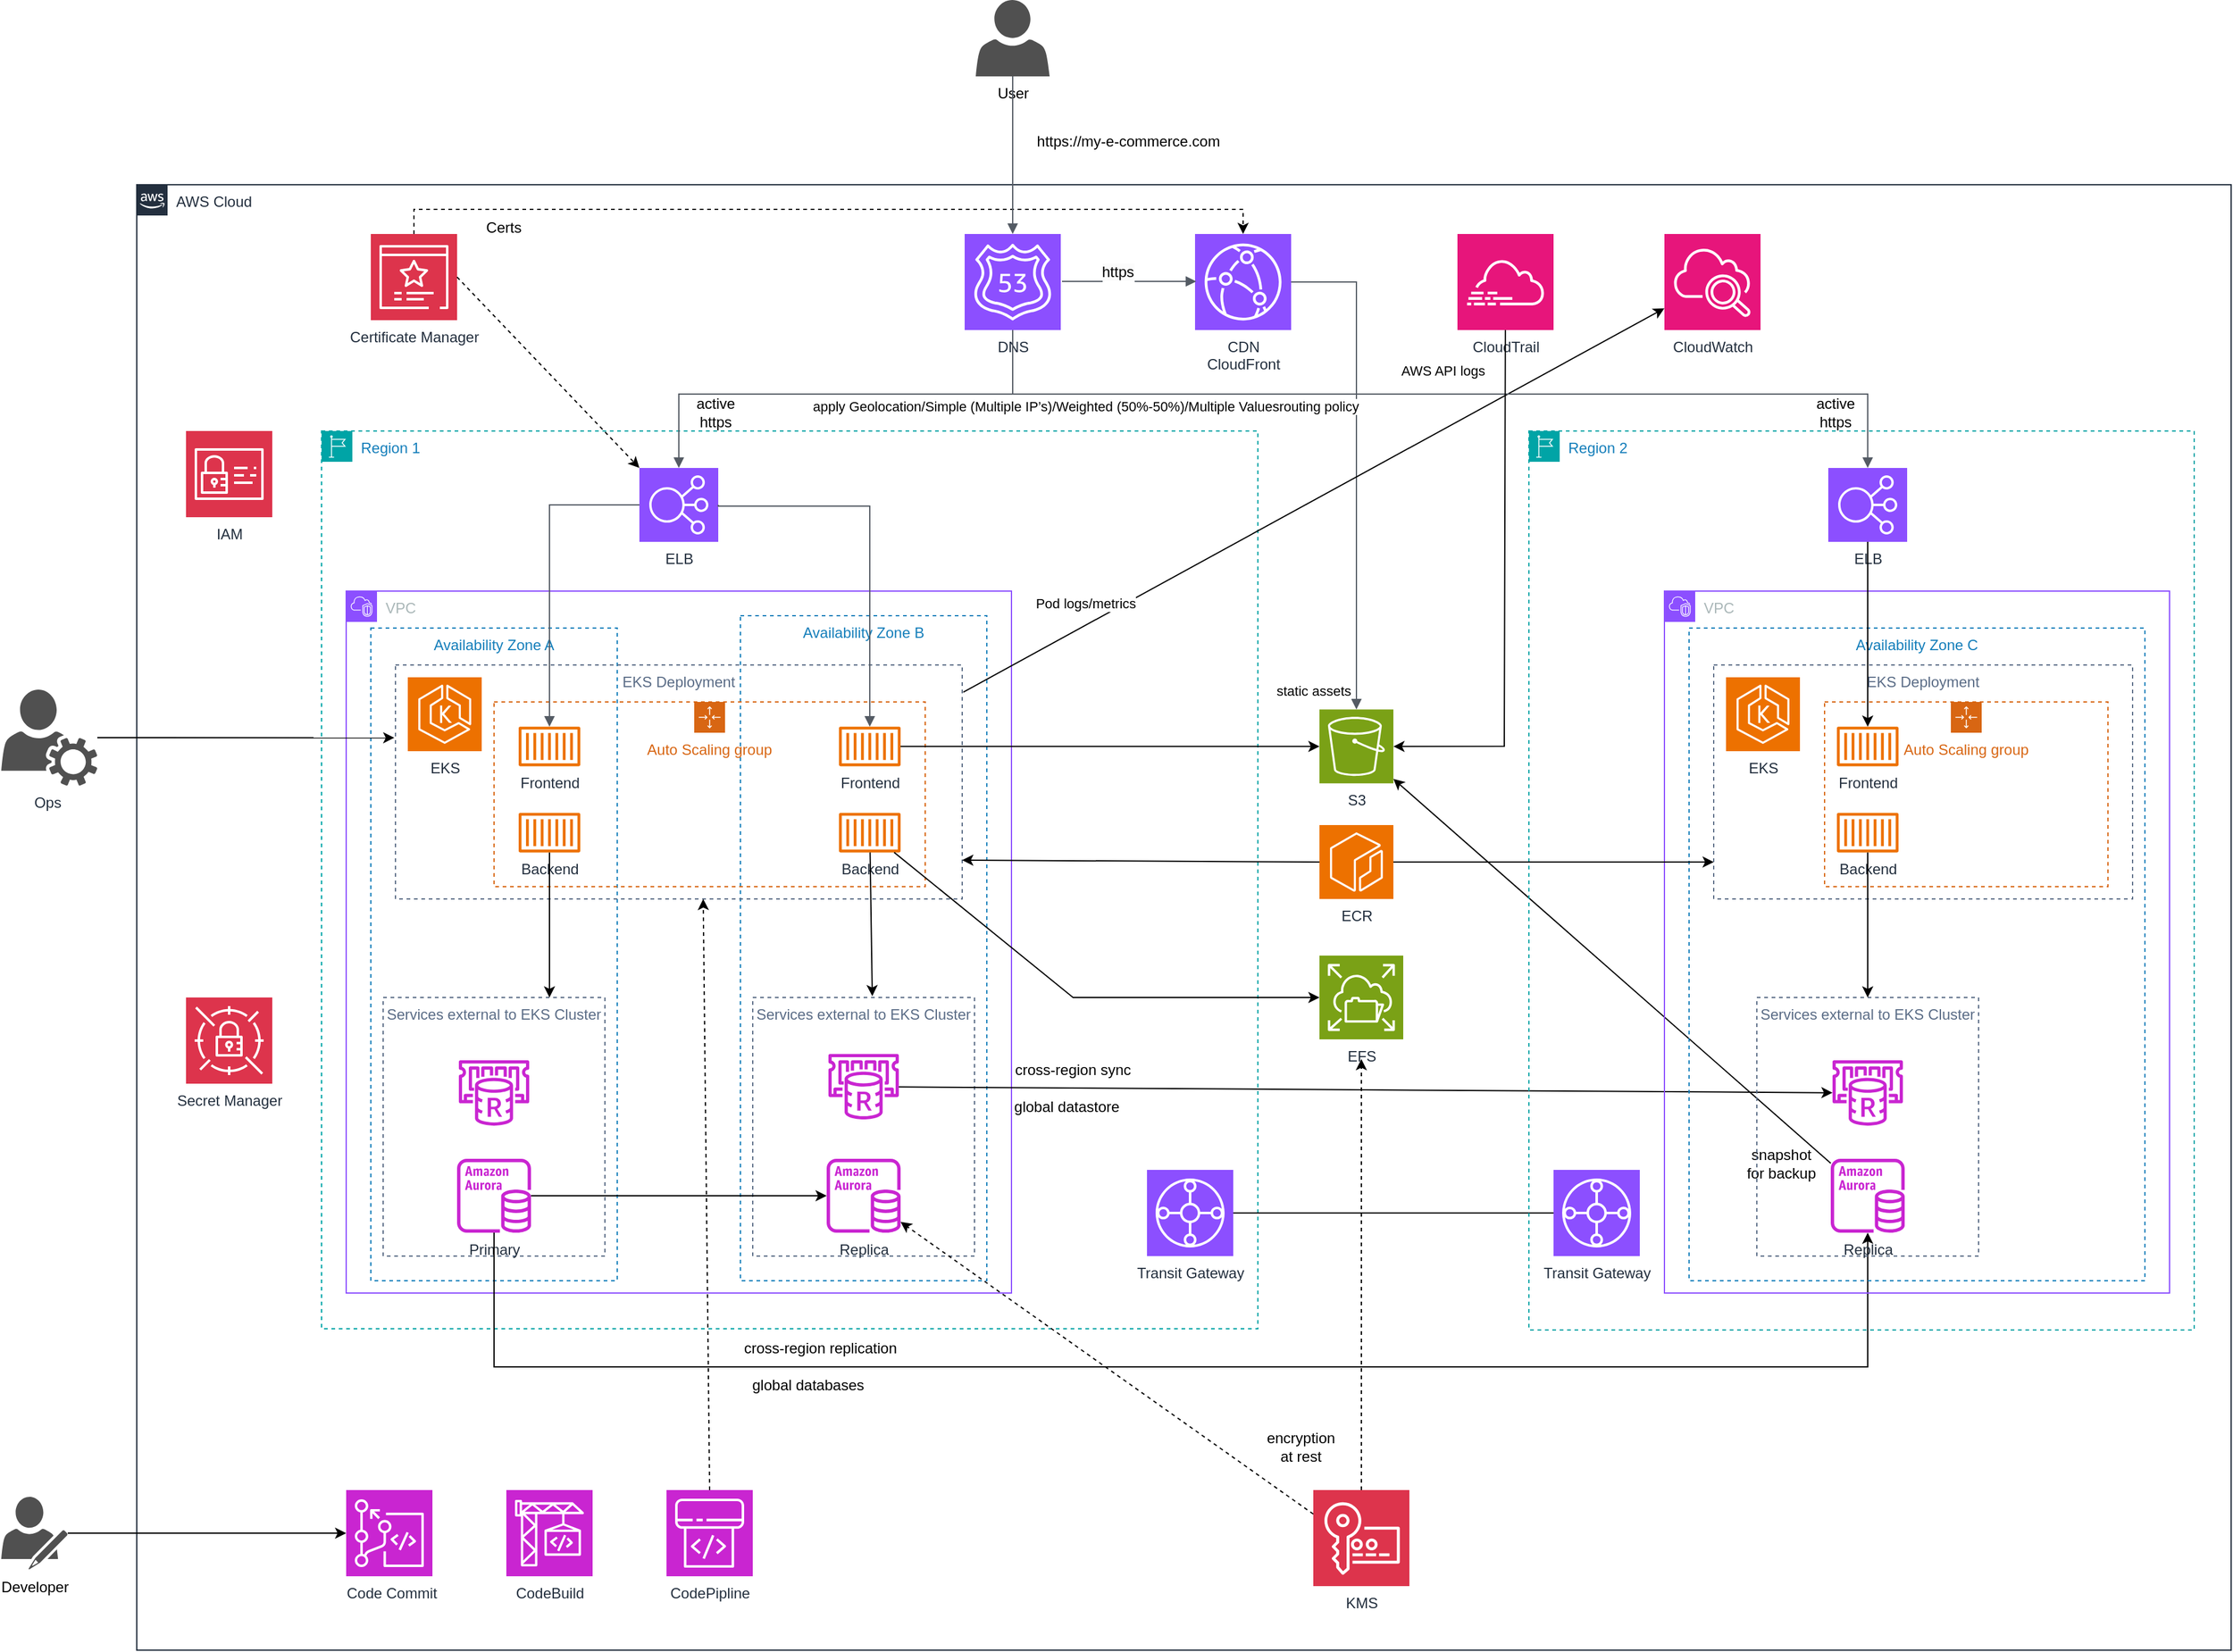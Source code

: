 <mxfile version="24.0.8" type="github">
  <diagram name="Page-1" id="U_VyFC0IIoApVUYbYKKy">
    <mxGraphModel dx="2021" dy="1869" grid="1" gridSize="10" guides="1" tooltips="1" connect="1" arrows="1" fold="1" page="1" pageScale="1" pageWidth="827" pageHeight="1169" math="0" shadow="0">
      <root>
        <mxCell id="0" />
        <mxCell id="1" parent="0" />
        <mxCell id="HqHza_-0HKxLf99IaOxo-8" value="AWS Cloud" style="points=[[0,0],[0.25,0],[0.5,0],[0.75,0],[1,0],[1,0.25],[1,0.5],[1,0.75],[1,1],[0.75,1],[0.5,1],[0.25,1],[0,1],[0,0.75],[0,0.5],[0,0.25]];outlineConnect=0;gradientColor=none;html=1;whiteSpace=wrap;fontSize=12;fontStyle=0;container=1;pointerEvents=0;collapsible=0;recursiveResize=0;shape=mxgraph.aws4.group;grIcon=mxgraph.aws4.group_aws_cloud_alt;strokeColor=#232F3E;fillColor=none;verticalAlign=top;align=left;spacingLeft=30;fontColor=#232F3E;dashed=0;" parent="1" vertex="1">
          <mxGeometry x="-110" width="1700" height="1190" as="geometry" />
        </mxCell>
        <mxCell id="HqHza_-0HKxLf99IaOxo-14" value="Region 1" style="points=[[0,0],[0.25,0],[0.5,0],[0.75,0],[1,0],[1,0.25],[1,0.5],[1,0.75],[1,1],[0.75,1],[0.5,1],[0.25,1],[0,1],[0,0.75],[0,0.5],[0,0.25]];outlineConnect=0;gradientColor=none;html=1;whiteSpace=wrap;fontSize=12;fontStyle=0;container=1;pointerEvents=0;collapsible=0;recursiveResize=0;shape=mxgraph.aws4.group;grIcon=mxgraph.aws4.group_region;strokeColor=#00A4A6;fillColor=none;verticalAlign=top;align=left;spacingLeft=30;fontColor=#147EBA;dashed=1;" parent="HqHza_-0HKxLf99IaOxo-8" vertex="1">
          <mxGeometry x="150" y="200" width="760" height="729" as="geometry" />
        </mxCell>
        <mxCell id="HqHza_-0HKxLf99IaOxo-16" value="Availability Zone A" style="fillColor=none;strokeColor=#147EBA;dashed=1;verticalAlign=top;fontStyle=0;fontColor=#147EBA;whiteSpace=wrap;html=1;" parent="HqHza_-0HKxLf99IaOxo-14" vertex="1">
          <mxGeometry x="40" y="160" width="200" height="530" as="geometry" />
        </mxCell>
        <mxCell id="HqHza_-0HKxLf99IaOxo-18" value="VPC" style="points=[[0,0],[0.25,0],[0.5,0],[0.75,0],[1,0],[1,0.25],[1,0.5],[1,0.75],[1,1],[0.75,1],[0.5,1],[0.25,1],[0,1],[0,0.75],[0,0.5],[0,0.25]];outlineConnect=0;gradientColor=none;html=1;whiteSpace=wrap;fontSize=12;fontStyle=0;container=1;pointerEvents=0;collapsible=0;recursiveResize=0;shape=mxgraph.aws4.group;grIcon=mxgraph.aws4.group_vpc2;strokeColor=#8C4FFF;fillColor=none;verticalAlign=top;align=left;spacingLeft=30;fontColor=#AAB7B8;dashed=0;" parent="HqHza_-0HKxLf99IaOxo-14" vertex="1">
          <mxGeometry x="20" y="130" width="540" height="570" as="geometry" />
        </mxCell>
        <mxCell id="HqHza_-0HKxLf99IaOxo-33" value="Availability Zone B" style="fillColor=none;strokeColor=#147EBA;dashed=1;verticalAlign=top;fontStyle=0;fontColor=#147EBA;whiteSpace=wrap;html=1;" parent="HqHza_-0HKxLf99IaOxo-18" vertex="1">
          <mxGeometry x="320" y="20" width="200" height="540" as="geometry" />
        </mxCell>
        <mxCell id="HqHza_-0HKxLf99IaOxo-31" value="EKS Deployment" style="fillColor=none;strokeColor=#5A6C86;dashed=1;verticalAlign=top;fontStyle=0;fontColor=#5A6C86;whiteSpace=wrap;html=1;" parent="HqHza_-0HKxLf99IaOxo-18" vertex="1">
          <mxGeometry x="40" y="60" width="460" height="190" as="geometry" />
        </mxCell>
        <mxCell id="HqHza_-0HKxLf99IaOxo-20" value="EKS" style="sketch=0;points=[[0,0,0],[0.25,0,0],[0.5,0,0],[0.75,0,0],[1,0,0],[0,1,0],[0.25,1,0],[0.5,1,0],[0.75,1,0],[1,1,0],[0,0.25,0],[0,0.5,0],[0,0.75,0],[1,0.25,0],[1,0.5,0],[1,0.75,0]];outlineConnect=0;fontColor=#232F3E;fillColor=#ED7100;strokeColor=#ffffff;dashed=0;verticalLabelPosition=bottom;verticalAlign=top;align=center;html=1;fontSize=12;fontStyle=0;aspect=fixed;shape=mxgraph.aws4.resourceIcon;resIcon=mxgraph.aws4.eks;" parent="HqHza_-0HKxLf99IaOxo-18" vertex="1">
          <mxGeometry x="50" y="70" width="60" height="60" as="geometry" />
        </mxCell>
        <mxCell id="rwp6Niu8qP_-dddBiWSb-49" value="Auto Scaling group" style="points=[[0,0],[0.25,0],[0.5,0],[0.75,0],[1,0],[1,0.25],[1,0.5],[1,0.75],[1,1],[0.75,1],[0.5,1],[0.25,1],[0,1],[0,0.75],[0,0.5],[0,0.25]];outlineConnect=0;gradientColor=none;html=1;whiteSpace=wrap;fontSize=12;fontStyle=0;container=1;pointerEvents=0;collapsible=0;recursiveResize=0;shape=mxgraph.aws4.groupCenter;grIcon=mxgraph.aws4.group_auto_scaling_group;grStroke=1;strokeColor=#D86613;fillColor=none;verticalAlign=top;align=center;fontColor=#D86613;dashed=1;spacingTop=25;" parent="HqHza_-0HKxLf99IaOxo-18" vertex="1">
          <mxGeometry x="120" y="90" width="350" height="150" as="geometry" />
        </mxCell>
        <mxCell id="HqHza_-0HKxLf99IaOxo-29" value="Frontend" style="sketch=0;outlineConnect=0;fontColor=#232F3E;gradientColor=none;fillColor=#ED7100;strokeColor=none;dashed=0;verticalLabelPosition=bottom;verticalAlign=top;align=center;html=1;fontSize=12;fontStyle=0;aspect=fixed;pointerEvents=1;shape=mxgraph.aws4.container_1;" parent="HqHza_-0HKxLf99IaOxo-18" vertex="1">
          <mxGeometry x="140" y="110" width="50" height="32.29" as="geometry" />
        </mxCell>
        <mxCell id="HqHza_-0HKxLf99IaOxo-32" value="Backend" style="sketch=0;outlineConnect=0;fontColor=#232F3E;gradientColor=none;fillColor=#ED7100;strokeColor=none;dashed=0;verticalLabelPosition=bottom;verticalAlign=top;align=center;html=1;fontSize=12;fontStyle=0;aspect=fixed;pointerEvents=1;shape=mxgraph.aws4.container_1;" parent="HqHza_-0HKxLf99IaOxo-18" vertex="1">
          <mxGeometry x="140" y="180" width="50" height="32.29" as="geometry" />
        </mxCell>
        <mxCell id="HqHza_-0HKxLf99IaOxo-42" value="Frontend" style="sketch=0;outlineConnect=0;fontColor=#232F3E;gradientColor=none;fillColor=#ED7100;strokeColor=none;dashed=0;verticalLabelPosition=bottom;verticalAlign=top;align=center;html=1;fontSize=12;fontStyle=0;aspect=fixed;pointerEvents=1;shape=mxgraph.aws4.container_1;" parent="HqHza_-0HKxLf99IaOxo-18" vertex="1">
          <mxGeometry x="400" y="110" width="50" height="32.29" as="geometry" />
        </mxCell>
        <mxCell id="HqHza_-0HKxLf99IaOxo-43" value="Backend" style="sketch=0;outlineConnect=0;fontColor=#232F3E;gradientColor=none;fillColor=#ED7100;strokeColor=none;dashed=0;verticalLabelPosition=bottom;verticalAlign=top;align=center;html=1;fontSize=12;fontStyle=0;aspect=fixed;pointerEvents=1;shape=mxgraph.aws4.container_1;" parent="HqHza_-0HKxLf99IaOxo-18" vertex="1">
          <mxGeometry x="400" y="180" width="50" height="32.29" as="geometry" />
        </mxCell>
        <mxCell id="rwp6Niu8qP_-dddBiWSb-69" value="Services external to EKS Cluster" style="fillColor=none;strokeColor=#5A6C86;dashed=1;verticalAlign=top;fontStyle=0;fontColor=#5A6C86;whiteSpace=wrap;html=1;" parent="HqHza_-0HKxLf99IaOxo-18" vertex="1">
          <mxGeometry x="330" y="330" width="180" height="210" as="geometry" />
        </mxCell>
        <mxCell id="8SDtlylDg8CAt8vBrljC-12" value="Replica" style="sketch=0;outlineConnect=0;fontColor=#232F3E;gradientColor=none;fillColor=#C925D1;strokeColor=none;dashed=0;verticalLabelPosition=bottom;verticalAlign=top;align=center;html=1;fontSize=12;fontStyle=0;aspect=fixed;pointerEvents=1;shape=mxgraph.aws4.aurora_instance;" parent="HqHza_-0HKxLf99IaOxo-18" vertex="1">
          <mxGeometry x="390" y="461" width="60" height="60" as="geometry" />
        </mxCell>
        <mxCell id="rwp6Niu8qP_-dddBiWSb-29" value="" style="sketch=0;outlineConnect=0;fontColor=#232F3E;gradientColor=none;fillColor=#C925D1;strokeColor=none;dashed=0;verticalLabelPosition=bottom;verticalAlign=top;align=center;html=1;fontSize=12;fontStyle=0;aspect=fixed;pointerEvents=1;shape=mxgraph.aws4.elasticache_for_redis;" parent="HqHza_-0HKxLf99IaOxo-18" vertex="1">
          <mxGeometry x="390" y="375.93" width="60" height="53.07" as="geometry" />
        </mxCell>
        <mxCell id="rwp6Niu8qP_-dddBiWSb-100" value="" style="endArrow=classic;html=1;rounded=0;entryX=0.539;entryY=-0.005;entryDx=0;entryDy=0;entryPerimeter=0;" parent="HqHza_-0HKxLf99IaOxo-18" source="HqHza_-0HKxLf99IaOxo-43" target="rwp6Niu8qP_-dddBiWSb-69" edge="1">
          <mxGeometry width="50" height="50" relative="1" as="geometry">
            <mxPoint x="360" y="320" as="sourcePoint" />
            <mxPoint x="410" y="270" as="targetPoint" />
          </mxGeometry>
        </mxCell>
        <mxCell id="HqHza_-0HKxLf99IaOxo-34" value="Services external to EKS Cluster" style="fillColor=none;strokeColor=#5A6C86;dashed=1;verticalAlign=top;fontStyle=0;fontColor=#5A6C86;whiteSpace=wrap;html=1;" parent="HqHza_-0HKxLf99IaOxo-14" vertex="1">
          <mxGeometry x="50" y="460" width="180" height="210" as="geometry" />
        </mxCell>
        <mxCell id="8SDtlylDg8CAt8vBrljC-4" value="ELB" style="sketch=0;points=[[0,0,0],[0.25,0,0],[0.5,0,0],[0.75,0,0],[1,0,0],[0,1,0],[0.25,1,0],[0.5,1,0],[0.75,1,0],[1,1,0],[0,0.25,0],[0,0.5,0],[0,0.75,0],[1,0.25,0],[1,0.5,0],[1,0.75,0]];outlineConnect=0;fontColor=#232F3E;fillColor=#8C4FFF;strokeColor=#ffffff;dashed=0;verticalLabelPosition=bottom;verticalAlign=top;align=center;html=1;fontSize=12;fontStyle=0;aspect=fixed;shape=mxgraph.aws4.resourceIcon;resIcon=mxgraph.aws4.elastic_load_balancing;" parent="HqHza_-0HKxLf99IaOxo-14" vertex="1">
          <mxGeometry x="258" y="30" width="64" height="60" as="geometry" />
        </mxCell>
        <mxCell id="8SDtlylDg8CAt8vBrljC-13" value="" style="edgeStyle=orthogonalEdgeStyle;html=1;endArrow=none;elbow=vertical;startArrow=block;startFill=1;strokeColor=#545B64;rounded=0;entryX=0;entryY=0.5;entryDx=0;entryDy=0;entryPerimeter=0;" parent="HqHza_-0HKxLf99IaOxo-14" source="HqHza_-0HKxLf99IaOxo-29" target="8SDtlylDg8CAt8vBrljC-4" edge="1">
          <mxGeometry width="100" relative="1" as="geometry">
            <mxPoint x="240" y="221" as="sourcePoint" />
            <mxPoint x="340" y="221" as="targetPoint" />
            <Array as="points">
              <mxPoint x="185" y="60" />
            </Array>
          </mxGeometry>
        </mxCell>
        <mxCell id="8SDtlylDg8CAt8vBrljC-14" value="" style="edgeStyle=orthogonalEdgeStyle;html=1;endArrow=none;elbow=vertical;startArrow=block;startFill=1;strokeColor=#545B64;rounded=0;entryX=1;entryY=0.5;entryDx=0;entryDy=0;entryPerimeter=0;" parent="HqHza_-0HKxLf99IaOxo-14" source="HqHza_-0HKxLf99IaOxo-42" target="8SDtlylDg8CAt8vBrljC-4" edge="1">
          <mxGeometry width="100" relative="1" as="geometry">
            <mxPoint x="195" y="260" as="sourcePoint" />
            <mxPoint x="268" y="70" as="targetPoint" />
            <Array as="points">
              <mxPoint x="445" y="61" />
            </Array>
          </mxGeometry>
        </mxCell>
        <mxCell id="8SDtlylDg8CAt8vBrljC-11" value="Primary" style="sketch=0;outlineConnect=0;fontColor=#232F3E;gradientColor=none;fillColor=#C925D1;strokeColor=none;dashed=0;verticalLabelPosition=bottom;verticalAlign=top;align=center;html=1;fontSize=12;fontStyle=0;aspect=fixed;pointerEvents=1;shape=mxgraph.aws4.aurora_instance;" parent="HqHza_-0HKxLf99IaOxo-14" vertex="1">
          <mxGeometry x="110" y="591" width="60" height="60" as="geometry" />
        </mxCell>
        <mxCell id="8SDtlylDg8CAt8vBrljC-16" value="" style="sketch=0;outlineConnect=0;fontColor=#232F3E;gradientColor=none;fillColor=#C925D1;strokeColor=none;dashed=0;verticalLabelPosition=bottom;verticalAlign=top;align=center;html=1;fontSize=12;fontStyle=0;aspect=fixed;pointerEvents=1;shape=mxgraph.aws4.elasticache_for_redis;" parent="HqHza_-0HKxLf99IaOxo-14" vertex="1">
          <mxGeometry x="110" y="511" width="60" height="53.07" as="geometry" />
        </mxCell>
        <mxCell id="rwp6Niu8qP_-dddBiWSb-33" value="" style="endArrow=classic;html=1;rounded=0;" parent="HqHza_-0HKxLf99IaOxo-14" source="8SDtlylDg8CAt8vBrljC-11" target="8SDtlylDg8CAt8vBrljC-12" edge="1">
          <mxGeometry width="50" height="50" relative="1" as="geometry">
            <mxPoint x="270" y="800" as="sourcePoint" />
            <mxPoint x="320" y="750" as="targetPoint" />
          </mxGeometry>
        </mxCell>
        <mxCell id="rwp6Niu8qP_-dddBiWSb-40" value="cross-region sync" style="text;html=1;align=center;verticalAlign=middle;whiteSpace=wrap;rounded=0;" parent="HqHza_-0HKxLf99IaOxo-14" vertex="1">
          <mxGeometry x="505" y="504.07" width="210" height="30" as="geometry" />
        </mxCell>
        <mxCell id="rwp6Niu8qP_-dddBiWSb-41" value="&lt;div&gt;global datastore&lt;br&gt;&lt;/div&gt;" style="text;html=1;align=center;verticalAlign=middle;whiteSpace=wrap;rounded=0;" parent="HqHza_-0HKxLf99IaOxo-14" vertex="1">
          <mxGeometry x="500" y="534.07" width="210" height="30" as="geometry" />
        </mxCell>
        <mxCell id="rwp6Niu8qP_-dddBiWSb-43" value="Transit Gateway" style="sketch=0;points=[[0,0,0],[0.25,0,0],[0.5,0,0],[0.75,0,0],[1,0,0],[0,1,0],[0.25,1,0],[0.5,1,0],[0.75,1,0],[1,1,0],[0,0.25,0],[0,0.5,0],[0,0.75,0],[1,0.25,0],[1,0.5,0],[1,0.75,0]];outlineConnect=0;fontColor=#232F3E;fillColor=#8C4FFF;strokeColor=#ffffff;dashed=0;verticalLabelPosition=bottom;verticalAlign=top;align=center;html=1;fontSize=12;fontStyle=0;aspect=fixed;shape=mxgraph.aws4.resourceIcon;resIcon=mxgraph.aws4.transit_gateway;" parent="HqHza_-0HKxLf99IaOxo-14" vertex="1">
          <mxGeometry x="670" y="600" width="70" height="70" as="geometry" />
        </mxCell>
        <mxCell id="rwp6Niu8qP_-dddBiWSb-101" value="" style="endArrow=classic;html=1;rounded=0;entryX=0.75;entryY=0;entryDx=0;entryDy=0;" parent="HqHza_-0HKxLf99IaOxo-14" source="HqHza_-0HKxLf99IaOxo-32" target="HqHza_-0HKxLf99IaOxo-34" edge="1">
          <mxGeometry width="50" height="50" relative="1" as="geometry">
            <mxPoint x="250" y="480" as="sourcePoint" />
            <mxPoint x="300" y="430" as="targetPoint" />
          </mxGeometry>
        </mxCell>
        <mxCell id="HqHza_-0HKxLf99IaOxo-9" value="DNS" style="sketch=0;points=[[0,0,0],[0.25,0,0],[0.5,0,0],[0.75,0,0],[1,0,0],[0,1,0],[0.25,1,0],[0.5,1,0],[0.75,1,0],[1,1,0],[0,0.25,0],[0,0.5,0],[0,0.75,0],[1,0.25,0],[1,0.5,0],[1,0.75,0]];outlineConnect=0;fontColor=#232F3E;fillColor=#8C4FFF;strokeColor=#ffffff;dashed=0;verticalLabelPosition=bottom;verticalAlign=top;align=center;html=1;fontSize=12;fontStyle=0;aspect=fixed;shape=mxgraph.aws4.resourceIcon;resIcon=mxgraph.aws4.route_53;" parent="HqHza_-0HKxLf99IaOxo-8" vertex="1">
          <mxGeometry x="672" y="40" width="78" height="78" as="geometry" />
        </mxCell>
        <mxCell id="HqHza_-0HKxLf99IaOxo-10" value="CDN&lt;div&gt;CloudFront&lt;/div&gt;" style="sketch=0;points=[[0,0,0],[0.25,0,0],[0.5,0,0],[0.75,0,0],[1,0,0],[0,1,0],[0.25,1,0],[0.5,1,0],[0.75,1,0],[1,1,0],[0,0.25,0],[0,0.5,0],[0,0.75,0],[1,0.25,0],[1,0.5,0],[1,0.75,0]];outlineConnect=0;fontColor=#232F3E;fillColor=#8C4FFF;strokeColor=#ffffff;dashed=0;verticalLabelPosition=bottom;verticalAlign=top;align=center;html=1;fontSize=12;fontStyle=0;aspect=fixed;shape=mxgraph.aws4.resourceIcon;resIcon=mxgraph.aws4.cloudfront;" parent="HqHza_-0HKxLf99IaOxo-8" vertex="1">
          <mxGeometry x="859" y="40" width="78" height="78" as="geometry" />
        </mxCell>
        <mxCell id="HqHza_-0HKxLf99IaOxo-39" value="&amp;nbsp;Code Commit" style="sketch=0;points=[[0,0,0],[0.25,0,0],[0.5,0,0],[0.75,0,0],[1,0,0],[0,1,0],[0.25,1,0],[0.5,1,0],[0.75,1,0],[1,1,0],[0,0.25,0],[0,0.5,0],[0,0.75,0],[1,0.25,0],[1,0.5,0],[1,0.75,0]];outlineConnect=0;fontColor=#232F3E;fillColor=#C925D1;strokeColor=#ffffff;dashed=0;verticalLabelPosition=bottom;verticalAlign=top;align=center;html=1;fontSize=12;fontStyle=0;aspect=fixed;shape=mxgraph.aws4.resourceIcon;resIcon=mxgraph.aws4.codecommit;" parent="HqHza_-0HKxLf99IaOxo-8" vertex="1">
          <mxGeometry x="170" y="1060" width="70" height="70" as="geometry" />
        </mxCell>
        <mxCell id="HqHza_-0HKxLf99IaOxo-45" value="KMS" style="sketch=0;points=[[0,0,0],[0.25,0,0],[0.5,0,0],[0.75,0,0],[1,0,0],[0,1,0],[0.25,1,0],[0.5,1,0],[0.75,1,0],[1,1,0],[0,0.25,0],[0,0.5,0],[0,0.75,0],[1,0.25,0],[1,0.5,0],[1,0.75,0]];outlineConnect=0;fontColor=#232F3E;fillColor=#DD344C;strokeColor=#ffffff;dashed=0;verticalLabelPosition=bottom;verticalAlign=top;align=center;html=1;fontSize=12;fontStyle=0;aspect=fixed;shape=mxgraph.aws4.resourceIcon;resIcon=mxgraph.aws4.key_management_service;" parent="HqHza_-0HKxLf99IaOxo-8" vertex="1">
          <mxGeometry x="955" y="1060" width="78" height="78" as="geometry" />
        </mxCell>
        <mxCell id="8SDtlylDg8CAt8vBrljC-2" value="CloudWatch" style="sketch=0;points=[[0,0,0],[0.25,0,0],[0.5,0,0],[0.75,0,0],[1,0,0],[0,1,0],[0.25,1,0],[0.5,1,0],[0.75,1,0],[1,1,0],[0,0.25,0],[0,0.5,0],[0,0.75,0],[1,0.25,0],[1,0.5,0],[1,0.75,0]];points=[[0,0,0],[0.25,0,0],[0.5,0,0],[0.75,0,0],[1,0,0],[0,1,0],[0.25,1,0],[0.5,1,0],[0.75,1,0],[1,1,0],[0,0.25,0],[0,0.5,0],[0,0.75,0],[1,0.25,0],[1,0.5,0],[1,0.75,0]];outlineConnect=0;fontColor=#232F3E;fillColor=#E7157B;strokeColor=#ffffff;dashed=0;verticalLabelPosition=bottom;verticalAlign=top;align=center;html=1;fontSize=12;fontStyle=0;aspect=fixed;shape=mxgraph.aws4.resourceIcon;resIcon=mxgraph.aws4.cloudwatch_2;" parent="HqHza_-0HKxLf99IaOxo-8" vertex="1">
          <mxGeometry x="1240" y="40" width="78" height="78" as="geometry" />
        </mxCell>
        <mxCell id="8SDtlylDg8CAt8vBrljC-3" value="CloudTrail" style="sketch=0;points=[[0,0,0],[0.25,0,0],[0.5,0,0],[0.75,0,0],[1,0,0],[0,1,0],[0.25,1,0],[0.5,1,0],[0.75,1,0],[1,1,0],[0,0.25,0],[0,0.5,0],[0,0.75,0],[1,0.25,0],[1,0.5,0],[1,0.75,0]];points=[[0,0,0],[0.25,0,0],[0.5,0,0],[0.75,0,0],[1,0,0],[0,1,0],[0.25,1,0],[0.5,1,0],[0.75,1,0],[1,1,0],[0,0.25,0],[0,0.5,0],[0,0.75,0],[1,0.25,0],[1,0.5,0],[1,0.75,0]];outlineConnect=0;fontColor=#232F3E;fillColor=#E7157B;strokeColor=#ffffff;dashed=0;verticalLabelPosition=bottom;verticalAlign=top;align=center;html=1;fontSize=12;fontStyle=0;aspect=fixed;shape=mxgraph.aws4.resourceIcon;resIcon=mxgraph.aws4.cloudtrail;" parent="HqHza_-0HKxLf99IaOxo-8" vertex="1">
          <mxGeometry x="1072" y="40" width="78" height="78" as="geometry" />
        </mxCell>
        <mxCell id="8SDtlylDg8CAt8vBrljC-6" value="S3" style="sketch=0;points=[[0,0,0],[0.25,0,0],[0.5,0,0],[0.75,0,0],[1,0,0],[0,1,0],[0.25,1,0],[0.5,1,0],[0.75,1,0],[1,1,0],[0,0.25,0],[0,0.5,0],[0,0.75,0],[1,0.25,0],[1,0.5,0],[1,0.75,0]];outlineConnect=0;fontColor=#232F3E;fillColor=#7AA116;strokeColor=#ffffff;dashed=0;verticalLabelPosition=bottom;verticalAlign=top;align=center;html=1;fontSize=12;fontStyle=0;aspect=fixed;shape=mxgraph.aws4.resourceIcon;resIcon=mxgraph.aws4.s3;" parent="HqHza_-0HKxLf99IaOxo-8" vertex="1">
          <mxGeometry x="960" y="426.14" width="60" height="60" as="geometry" />
        </mxCell>
        <mxCell id="8SDtlylDg8CAt8vBrljC-7" value="" style="edgeStyle=orthogonalEdgeStyle;html=1;endArrow=none;elbow=vertical;startArrow=block;startFill=1;strokeColor=#545B64;rounded=0;entryX=1;entryY=0.5;entryDx=0;entryDy=0;entryPerimeter=0;" parent="HqHza_-0HKxLf99IaOxo-8" edge="1">
          <mxGeometry width="100" relative="1" as="geometry">
            <mxPoint x="860" y="78.5" as="sourcePoint" />
            <mxPoint x="751" y="78.5" as="targetPoint" />
          </mxGeometry>
        </mxCell>
        <mxCell id="rwp6Niu8qP_-dddBiWSb-15" value="&lt;span style=&quot;font-size: 12px; text-wrap: wrap; background-color: rgb(251, 251, 251);&quot;&gt;https&lt;/span&gt;" style="edgeLabel;html=1;align=center;verticalAlign=middle;resizable=0;points=[];" parent="8SDtlylDg8CAt8vBrljC-7" vertex="1" connectable="0">
          <mxGeometry x="0.174" y="-4" relative="1" as="geometry">
            <mxPoint y="-4" as="offset" />
          </mxGeometry>
        </mxCell>
        <mxCell id="8SDtlylDg8CAt8vBrljC-8" value="" style="edgeStyle=orthogonalEdgeStyle;html=1;endArrow=none;elbow=vertical;startArrow=block;startFill=1;strokeColor=#545B64;rounded=0;entryX=1;entryY=0.5;entryDx=0;entryDy=0;entryPerimeter=0;exitX=0.5;exitY=0;exitDx=0;exitDy=0;exitPerimeter=0;" parent="HqHza_-0HKxLf99IaOxo-8" source="8SDtlylDg8CAt8vBrljC-6" target="HqHza_-0HKxLf99IaOxo-10" edge="1">
          <mxGeometry width="100" relative="1" as="geometry">
            <mxPoint x="1057" y="78.5" as="sourcePoint" />
            <mxPoint x="948" y="78.5" as="targetPoint" />
          </mxGeometry>
        </mxCell>
        <mxCell id="8SDtlylDg8CAt8vBrljC-15" value="static assets" style="edgeLabel;html=1;align=center;verticalAlign=middle;resizable=0;points=[];" parent="8SDtlylDg8CAt8vBrljC-8" vertex="1" connectable="0">
          <mxGeometry x="-0.197" y="3" relative="1" as="geometry">
            <mxPoint x="-32" y="145" as="offset" />
          </mxGeometry>
        </mxCell>
        <mxCell id="8SDtlylDg8CAt8vBrljC-9" value="" style="edgeStyle=orthogonalEdgeStyle;html=1;endArrow=none;elbow=vertical;startArrow=block;startFill=1;strokeColor=#545B64;rounded=0;exitX=0.5;exitY=0;exitDx=0;exitDy=0;exitPerimeter=0;" parent="HqHza_-0HKxLf99IaOxo-8" source="8SDtlylDg8CAt8vBrljC-4" target="HqHza_-0HKxLf99IaOxo-9" edge="1">
          <mxGeometry width="100" relative="1" as="geometry">
            <mxPoint x="630" y="291" as="sourcePoint" />
            <mxPoint x="711" y="179" as="targetPoint" />
            <Array as="points">
              <mxPoint x="440" y="170" />
              <mxPoint x="711" y="170" />
            </Array>
          </mxGeometry>
        </mxCell>
        <mxCell id="rwp6Niu8qP_-dddBiWSb-14" value="apply Geolocation/Simple (Multiple IP’s)/Weighted (50%-50%)/Multiple Valuesrouting policy" style="edgeLabel;html=1;align=center;verticalAlign=middle;resizable=0;points=[];" parent="8SDtlylDg8CAt8vBrljC-9" vertex="1" connectable="0">
          <mxGeometry x="0.008" y="3" relative="1" as="geometry">
            <mxPoint x="197" y="13" as="offset" />
          </mxGeometry>
        </mxCell>
        <mxCell id="HqHza_-0HKxLf99IaOxo-21" value="ECR" style="sketch=0;points=[[0,0,0],[0.25,0,0],[0.5,0,0],[0.75,0,0],[1,0,0],[0,1,0],[0.25,1,0],[0.5,1,0],[0.75,1,0],[1,1,0],[0,0.25,0],[0,0.5,0],[0,0.75,0],[1,0.25,0],[1,0.5,0],[1,0.75,0]];outlineConnect=0;fontColor=#232F3E;fillColor=#ED7100;strokeColor=#ffffff;dashed=0;verticalLabelPosition=bottom;verticalAlign=top;align=center;html=1;fontSize=12;fontStyle=0;aspect=fixed;shape=mxgraph.aws4.resourceIcon;resIcon=mxgraph.aws4.ecr;" parent="HqHza_-0HKxLf99IaOxo-8" vertex="1">
          <mxGeometry x="960" y="520" width="60" height="60" as="geometry" />
        </mxCell>
        <mxCell id="8SDtlylDg8CAt8vBrljC-21" value="" style="endArrow=none;html=1;rounded=0;entryX=0;entryY=0.5;entryDx=0;entryDy=0;entryPerimeter=0;startArrow=classic;startFill=1;endFill=0;exitX=1;exitY=0.75;exitDx=0;exitDy=0;" parent="HqHza_-0HKxLf99IaOxo-8" target="HqHza_-0HKxLf99IaOxo-21" edge="1">
          <mxGeometry width="50" height="50" relative="1" as="geometry">
            <mxPoint x="670" y="548.5" as="sourcePoint" />
            <mxPoint x="730" y="515" as="targetPoint" />
          </mxGeometry>
        </mxCell>
        <mxCell id="rwp6Niu8qP_-dddBiWSb-1" value="" style="endArrow=classic;html=1;rounded=0;" parent="HqHza_-0HKxLf99IaOxo-8" source="HqHza_-0HKxLf99IaOxo-42" target="8SDtlylDg8CAt8vBrljC-6" edge="1">
          <mxGeometry width="50" height="50" relative="1" as="geometry">
            <mxPoint x="720" y="500" as="sourcePoint" />
            <mxPoint x="770" y="450" as="targetPoint" />
          </mxGeometry>
        </mxCell>
        <mxCell id="HqHza_-0HKxLf99IaOxo-37" value="CodePipline" style="sketch=0;points=[[0,0,0],[0.25,0,0],[0.5,0,0],[0.75,0,0],[1,0,0],[0,1,0],[0.25,1,0],[0.5,1,0],[0.75,1,0],[1,1,0],[0,0.25,0],[0,0.5,0],[0,0.75,0],[1,0.25,0],[1,0.5,0],[1,0.75,0]];outlineConnect=0;fontColor=#232F3E;fillColor=#C925D1;strokeColor=#ffffff;dashed=0;verticalLabelPosition=bottom;verticalAlign=top;align=center;html=1;fontSize=12;fontStyle=0;aspect=fixed;shape=mxgraph.aws4.resourceIcon;resIcon=mxgraph.aws4.codepipeline;" parent="HqHza_-0HKxLf99IaOxo-8" vertex="1">
          <mxGeometry x="430" y="1060" width="70" height="70" as="geometry" />
        </mxCell>
        <mxCell id="rwp6Niu8qP_-dddBiWSb-3" value="" style="endArrow=classic;html=1;rounded=0;exitX=1.002;exitY=0.116;exitDx=0;exitDy=0;exitPerimeter=0;" parent="HqHza_-0HKxLf99IaOxo-8" source="HqHza_-0HKxLf99IaOxo-31" target="8SDtlylDg8CAt8vBrljC-2" edge="1">
          <mxGeometry width="50" height="50" relative="1" as="geometry">
            <mxPoint x="860" y="350" as="sourcePoint" />
            <mxPoint x="910" y="300" as="targetPoint" />
          </mxGeometry>
        </mxCell>
        <mxCell id="rwp6Niu8qP_-dddBiWSb-4" value="Pod logs/metrics" style="edgeLabel;html=1;align=center;verticalAlign=middle;resizable=0;points=[];" parent="rwp6Niu8qP_-dddBiWSb-3" vertex="1" connectable="0">
          <mxGeometry x="-0.206" y="4" relative="1" as="geometry">
            <mxPoint x="-125" y="55" as="offset" />
          </mxGeometry>
        </mxCell>
        <mxCell id="rwp6Niu8qP_-dddBiWSb-5" value="EFS" style="sketch=0;points=[[0,0,0],[0.25,0,0],[0.5,0,0],[0.75,0,0],[1,0,0],[0,1,0],[0.25,1,0],[0.5,1,0],[0.75,1,0],[1,1,0],[0,0.25,0],[0,0.5,0],[0,0.75,0],[1,0.25,0],[1,0.5,0],[1,0.75,0]];outlineConnect=0;fontColor=#232F3E;fillColor=#7AA116;strokeColor=#ffffff;dashed=0;verticalLabelPosition=bottom;verticalAlign=top;align=center;html=1;fontSize=12;fontStyle=0;aspect=fixed;shape=mxgraph.aws4.resourceIcon;resIcon=mxgraph.aws4.elastic_file_system;" parent="HqHza_-0HKxLf99IaOxo-8" vertex="1">
          <mxGeometry x="960" y="626" width="68" height="68" as="geometry" />
        </mxCell>
        <mxCell id="rwp6Niu8qP_-dddBiWSb-6" value="" style="endArrow=classic;html=1;rounded=0;entryX=0;entryY=0.5;entryDx=0;entryDy=0;entryPerimeter=0;" parent="HqHza_-0HKxLf99IaOxo-8" source="HqHza_-0HKxLf99IaOxo-43" target="rwp6Niu8qP_-dddBiWSb-5" edge="1">
          <mxGeometry width="50" height="50" relative="1" as="geometry">
            <mxPoint x="810" y="700" as="sourcePoint" />
            <mxPoint x="860" y="650" as="targetPoint" />
            <Array as="points">
              <mxPoint x="760" y="660" />
            </Array>
          </mxGeometry>
        </mxCell>
        <mxCell id="rwp6Niu8qP_-dddBiWSb-7" value="" style="endArrow=classic;html=1;rounded=0;dashed=1;" parent="HqHza_-0HKxLf99IaOxo-8" source="HqHza_-0HKxLf99IaOxo-45" edge="1">
          <mxGeometry width="50" height="50" relative="1" as="geometry">
            <mxPoint x="840" y="930" as="sourcePoint" />
            <mxPoint x="994" y="710" as="targetPoint" />
          </mxGeometry>
        </mxCell>
        <mxCell id="rwp6Niu8qP_-dddBiWSb-8" value="encryption at rest" style="text;html=1;align=center;verticalAlign=middle;whiteSpace=wrap;rounded=0;" parent="HqHza_-0HKxLf99IaOxo-8" vertex="1">
          <mxGeometry x="910" y="1010" width="70" height="30" as="geometry" />
        </mxCell>
        <mxCell id="rwp6Niu8qP_-dddBiWSb-9" value="" style="endArrow=classic;html=1;rounded=0;exitX=0;exitY=0.25;exitDx=0;exitDy=0;exitPerimeter=0;dashed=1;" parent="HqHza_-0HKxLf99IaOxo-8" source="HqHza_-0HKxLf99IaOxo-45" target="8SDtlylDg8CAt8vBrljC-12" edge="1">
          <mxGeometry width="50" height="50" relative="1" as="geometry">
            <mxPoint x="833" y="1229" as="sourcePoint" />
            <mxPoint x="828" y="863" as="targetPoint" />
          </mxGeometry>
        </mxCell>
        <mxCell id="rwp6Niu8qP_-dddBiWSb-10" value="" style="endArrow=classic;html=1;rounded=0;" parent="HqHza_-0HKxLf99IaOxo-8" source="rwp6Niu8qP_-dddBiWSb-66" target="8SDtlylDg8CAt8vBrljC-6" edge="1">
          <mxGeometry width="50" height="50" relative="1" as="geometry">
            <mxPoint x="1462.001" y="799.196" as="sourcePoint" />
            <mxPoint x="900" y="802" as="targetPoint" />
          </mxGeometry>
        </mxCell>
        <mxCell id="rwp6Niu8qP_-dddBiWSb-16" value="Certificate Manager" style="sketch=0;points=[[0,0,0],[0.25,0,0],[0.5,0,0],[0.75,0,0],[1,0,0],[0,1,0],[0.25,1,0],[0.5,1,0],[0.75,1,0],[1,1,0],[0,0.25,0],[0,0.5,0],[0,0.75,0],[1,0.25,0],[1,0.5,0],[1,0.75,0]];outlineConnect=0;fontColor=#232F3E;fillColor=#DD344C;strokeColor=#ffffff;dashed=0;verticalLabelPosition=bottom;verticalAlign=top;align=center;html=1;fontSize=12;fontStyle=0;aspect=fixed;shape=mxgraph.aws4.resourceIcon;resIcon=mxgraph.aws4.certificate_manager_3;" parent="HqHza_-0HKxLf99IaOxo-8" vertex="1">
          <mxGeometry x="190" y="40" width="70" height="70" as="geometry" />
        </mxCell>
        <mxCell id="rwp6Niu8qP_-dddBiWSb-18" value="" style="endArrow=classic;html=1;rounded=0;exitX=0.5;exitY=0;exitDx=0;exitDy=0;exitPerimeter=0;entryX=0.5;entryY=0;entryDx=0;entryDy=0;entryPerimeter=0;dashed=1;" parent="HqHza_-0HKxLf99IaOxo-8" source="rwp6Niu8qP_-dddBiWSb-16" target="HqHza_-0HKxLf99IaOxo-10" edge="1">
          <mxGeometry width="50" height="50" relative="1" as="geometry">
            <mxPoint x="230" y="60" as="sourcePoint" />
            <mxPoint x="280" y="10" as="targetPoint" />
            <Array as="points">
              <mxPoint x="225" y="20" />
              <mxPoint x="898" y="20" />
            </Array>
          </mxGeometry>
        </mxCell>
        <mxCell id="rwp6Niu8qP_-dddBiWSb-19" value="" style="endArrow=classic;html=1;rounded=0;exitX=1;exitY=0.5;exitDx=0;exitDy=0;exitPerimeter=0;entryX=0;entryY=0;entryDx=0;entryDy=0;entryPerimeter=0;dashed=1;" parent="HqHza_-0HKxLf99IaOxo-8" source="rwp6Niu8qP_-dddBiWSb-16" target="8SDtlylDg8CAt8vBrljC-4" edge="1">
          <mxGeometry width="50" height="50" relative="1" as="geometry">
            <mxPoint x="350" y="110" as="sourcePoint" />
            <mxPoint x="400" y="60" as="targetPoint" />
          </mxGeometry>
        </mxCell>
        <mxCell id="rwp6Niu8qP_-dddBiWSb-22" value="" style="edgeStyle=orthogonalEdgeStyle;html=1;endArrow=none;elbow=vertical;startArrow=block;startFill=1;strokeColor=#545B64;rounded=0;entryX=0.5;entryY=1;entryDx=0;entryDy=0;entryPerimeter=0;" parent="HqHza_-0HKxLf99IaOxo-8" source="rwp6Niu8qP_-dddBiWSb-20" target="HqHza_-0HKxLf99IaOxo-9" edge="1">
          <mxGeometry width="100" relative="1" as="geometry">
            <mxPoint x="610" y="231" as="sourcePoint" />
            <mxPoint x="881" y="128" as="targetPoint" />
            <Array as="points">
              <mxPoint x="1405" y="170" />
              <mxPoint x="711" y="170" />
            </Array>
          </mxGeometry>
        </mxCell>
        <mxCell id="rwp6Niu8qP_-dddBiWSb-24" value="active https" style="text;html=1;align=center;verticalAlign=middle;whiteSpace=wrap;rounded=0;" parent="HqHza_-0HKxLf99IaOxo-8" vertex="1">
          <mxGeometry x="440" y="170" width="60" height="30" as="geometry" />
        </mxCell>
        <mxCell id="rwp6Niu8qP_-dddBiWSb-31" value="IAM" style="sketch=0;points=[[0,0,0],[0.25,0,0],[0.5,0,0],[0.75,0,0],[1,0,0],[0,1,0],[0.25,1,0],[0.5,1,0],[0.75,1,0],[1,1,0],[0,0.25,0],[0,0.5,0],[0,0.75,0],[1,0.25,0],[1,0.5,0],[1,0.75,0]];outlineConnect=0;fontColor=#232F3E;fillColor=#DD344C;strokeColor=#ffffff;dashed=0;verticalLabelPosition=bottom;verticalAlign=top;align=center;html=1;fontSize=12;fontStyle=0;aspect=fixed;shape=mxgraph.aws4.resourceIcon;resIcon=mxgraph.aws4.identity_and_access_management;" parent="HqHza_-0HKxLf99IaOxo-8" vertex="1">
          <mxGeometry x="40" y="200" width="70" height="70" as="geometry" />
        </mxCell>
        <mxCell id="rwp6Niu8qP_-dddBiWSb-32" value="Certs" style="text;html=1;align=center;verticalAlign=middle;whiteSpace=wrap;rounded=0;" parent="HqHza_-0HKxLf99IaOxo-8" vertex="1">
          <mxGeometry x="268" y="20" width="60" height="30" as="geometry" />
        </mxCell>
        <mxCell id="rwp6Niu8qP_-dddBiWSb-34" value="" style="endArrow=classic;html=1;rounded=0;" parent="HqHza_-0HKxLf99IaOxo-8" source="8SDtlylDg8CAt8vBrljC-11" target="rwp6Niu8qP_-dddBiWSb-66" edge="1">
          <mxGeometry width="50" height="50" relative="1" as="geometry">
            <mxPoint x="460" y="1000" as="sourcePoint" />
            <mxPoint x="1491.568" y="851" as="targetPoint" />
            <Array as="points">
              <mxPoint x="290" y="960" />
              <mxPoint x="1405" y="960" />
            </Array>
          </mxGeometry>
        </mxCell>
        <mxCell id="rwp6Niu8qP_-dddBiWSb-11" value="snapshot for backup" style="text;html=1;align=center;verticalAlign=middle;whiteSpace=wrap;rounded=0;" parent="HqHza_-0HKxLf99IaOxo-8" vertex="1">
          <mxGeometry x="1305" y="780" width="60" height="30" as="geometry" />
        </mxCell>
        <mxCell id="rwp6Niu8qP_-dddBiWSb-36" value="cross-region replication" style="text;html=1;align=center;verticalAlign=middle;whiteSpace=wrap;rounded=0;" parent="HqHza_-0HKxLf99IaOxo-8" vertex="1">
          <mxGeometry x="450" y="930" width="210" height="30" as="geometry" />
        </mxCell>
        <mxCell id="rwp6Niu8qP_-dddBiWSb-37" value="active https" style="text;html=1;align=center;verticalAlign=middle;whiteSpace=wrap;rounded=0;" parent="HqHza_-0HKxLf99IaOxo-8" vertex="1">
          <mxGeometry x="1349" y="170" width="60" height="30" as="geometry" />
        </mxCell>
        <mxCell id="rwp6Niu8qP_-dddBiWSb-39" value="" style="endArrow=classic;html=1;rounded=0;" parent="HqHza_-0HKxLf99IaOxo-8" source="rwp6Niu8qP_-dddBiWSb-29" target="rwp6Niu8qP_-dddBiWSb-67" edge="1">
          <mxGeometry width="50" height="50" relative="1" as="geometry">
            <mxPoint x="890" y="820" as="sourcePoint" />
            <mxPoint x="1463.446" y="732.465" as="targetPoint" />
          </mxGeometry>
        </mxCell>
        <mxCell id="rwp6Niu8qP_-dddBiWSb-42" value="" style="endArrow=classic;html=1;rounded=0;entryX=1;entryY=0.5;entryDx=0;entryDy=0;entryPerimeter=0;" parent="HqHza_-0HKxLf99IaOxo-8" source="8SDtlylDg8CAt8vBrljC-3" target="8SDtlylDg8CAt8vBrljC-6" edge="1">
          <mxGeometry width="50" height="50" relative="1" as="geometry">
            <mxPoint x="1150" y="380" as="sourcePoint" />
            <mxPoint x="1200" y="330" as="targetPoint" />
            <Array as="points">
              <mxPoint x="1110" y="456" />
            </Array>
          </mxGeometry>
        </mxCell>
        <mxCell id="rwp6Niu8qP_-dddBiWSb-99" value="AWS API logs" style="edgeLabel;html=1;align=center;verticalAlign=middle;resizable=0;points=[];" parent="rwp6Niu8qP_-dddBiWSb-42" vertex="1" connectable="0">
          <mxGeometry x="-0.839" y="1" relative="1" as="geometry">
            <mxPoint x="-52" y="-2" as="offset" />
          </mxGeometry>
        </mxCell>
        <mxCell id="rwp6Niu8qP_-dddBiWSb-44" value="Transit Gateway" style="sketch=0;points=[[0,0,0],[0.25,0,0],[0.5,0,0],[0.75,0,0],[1,0,0],[0,1,0],[0.25,1,0],[0.5,1,0],[0.75,1,0],[1,1,0],[0,0.25,0],[0,0.5,0],[0,0.75,0],[1,0.25,0],[1,0.5,0],[1,0.75,0]];outlineConnect=0;fontColor=#232F3E;fillColor=#8C4FFF;strokeColor=#ffffff;dashed=0;verticalLabelPosition=bottom;verticalAlign=top;align=center;html=1;fontSize=12;fontStyle=0;aspect=fixed;shape=mxgraph.aws4.resourceIcon;resIcon=mxgraph.aws4.transit_gateway;" parent="HqHza_-0HKxLf99IaOxo-8" vertex="1">
          <mxGeometry x="1150" y="800" width="70" height="70" as="geometry" />
        </mxCell>
        <mxCell id="rwp6Niu8qP_-dddBiWSb-45" value="" style="endArrow=none;html=1;rounded=0;exitX=1;exitY=0.5;exitDx=0;exitDy=0;exitPerimeter=0;entryX=0;entryY=0.5;entryDx=0;entryDy=0;entryPerimeter=0;" parent="HqHza_-0HKxLf99IaOxo-8" source="rwp6Niu8qP_-dddBiWSb-43" target="rwp6Niu8qP_-dddBiWSb-44" edge="1">
          <mxGeometry width="50" height="50" relative="1" as="geometry">
            <mxPoint x="1030" y="960" as="sourcePoint" />
            <mxPoint x="1080" y="910" as="targetPoint" />
          </mxGeometry>
        </mxCell>
        <mxCell id="rwp6Niu8qP_-dddBiWSb-46" value="&lt;div&gt;global databases&lt;br&gt;&lt;/div&gt;" style="text;html=1;align=center;verticalAlign=middle;whiteSpace=wrap;rounded=0;" parent="HqHza_-0HKxLf99IaOxo-8" vertex="1">
          <mxGeometry x="440" y="960" width="210" height="30" as="geometry" />
        </mxCell>
        <mxCell id="rwp6Niu8qP_-dddBiWSb-50" value="Availability Zone C" style="fillColor=none;strokeColor=#147EBA;dashed=1;verticalAlign=top;fontStyle=0;fontColor=#147EBA;whiteSpace=wrap;html=1;" parent="HqHza_-0HKxLf99IaOxo-8" vertex="1">
          <mxGeometry x="1260" y="360" width="370" height="530" as="geometry" />
        </mxCell>
        <mxCell id="rwp6Niu8qP_-dddBiWSb-51" value="VPC" style="points=[[0,0],[0.25,0],[0.5,0],[0.75,0],[1,0],[1,0.25],[1,0.5],[1,0.75],[1,1],[0.75,1],[0.5,1],[0.25,1],[0,1],[0,0.75],[0,0.5],[0,0.25]];outlineConnect=0;gradientColor=none;html=1;whiteSpace=wrap;fontSize=12;fontStyle=0;container=1;pointerEvents=0;collapsible=0;recursiveResize=0;shape=mxgraph.aws4.group;grIcon=mxgraph.aws4.group_vpc2;strokeColor=#8C4FFF;fillColor=none;verticalAlign=top;align=left;spacingLeft=30;fontColor=#AAB7B8;dashed=0;" parent="HqHza_-0HKxLf99IaOxo-8" vertex="1">
          <mxGeometry x="1240" y="330" width="410" height="570" as="geometry" />
        </mxCell>
        <mxCell id="rwp6Niu8qP_-dddBiWSb-53" value="EKS Deployment" style="fillColor=none;strokeColor=#5A6C86;dashed=1;verticalAlign=top;fontStyle=0;fontColor=#5A6C86;whiteSpace=wrap;html=1;" parent="rwp6Niu8qP_-dddBiWSb-51" vertex="1">
          <mxGeometry x="40" y="60" width="340" height="190" as="geometry" />
        </mxCell>
        <mxCell id="rwp6Niu8qP_-dddBiWSb-54" value="EKS" style="sketch=0;points=[[0,0,0],[0.25,0,0],[0.5,0,0],[0.75,0,0],[1,0,0],[0,1,0],[0.25,1,0],[0.5,1,0],[0.75,1,0],[1,1,0],[0,0.25,0],[0,0.5,0],[0,0.75,0],[1,0.25,0],[1,0.5,0],[1,0.75,0]];outlineConnect=0;fontColor=#232F3E;fillColor=#ED7100;strokeColor=#ffffff;dashed=0;verticalLabelPosition=bottom;verticalAlign=top;align=center;html=1;fontSize=12;fontStyle=0;aspect=fixed;shape=mxgraph.aws4.resourceIcon;resIcon=mxgraph.aws4.eks;" parent="rwp6Niu8qP_-dddBiWSb-51" vertex="1">
          <mxGeometry x="50" y="70" width="60" height="60" as="geometry" />
        </mxCell>
        <mxCell id="rwp6Niu8qP_-dddBiWSb-57" value="Auto Scaling group" style="points=[[0,0],[0.25,0],[0.5,0],[0.75,0],[1,0],[1,0.25],[1,0.5],[1,0.75],[1,1],[0.75,1],[0.5,1],[0.25,1],[0,1],[0,0.75],[0,0.5],[0,0.25]];outlineConnect=0;gradientColor=none;html=1;whiteSpace=wrap;fontSize=12;fontStyle=0;container=1;pointerEvents=0;collapsible=0;recursiveResize=0;shape=mxgraph.aws4.groupCenter;grIcon=mxgraph.aws4.group_auto_scaling_group;grStroke=1;strokeColor=#D86613;fillColor=none;verticalAlign=top;align=center;fontColor=#D86613;dashed=1;spacingTop=25;" parent="rwp6Niu8qP_-dddBiWSb-51" vertex="1">
          <mxGeometry x="130" y="90" width="230" height="150" as="geometry" />
        </mxCell>
        <mxCell id="rwp6Niu8qP_-dddBiWSb-58" value="Frontend" style="sketch=0;outlineConnect=0;fontColor=#232F3E;gradientColor=none;fillColor=#ED7100;strokeColor=none;dashed=0;verticalLabelPosition=bottom;verticalAlign=top;align=center;html=1;fontSize=12;fontStyle=0;aspect=fixed;pointerEvents=1;shape=mxgraph.aws4.container_1;" parent="rwp6Niu8qP_-dddBiWSb-51" vertex="1">
          <mxGeometry x="140" y="110" width="50" height="32.29" as="geometry" />
        </mxCell>
        <mxCell id="rwp6Niu8qP_-dddBiWSb-59" value="Backend" style="sketch=0;outlineConnect=0;fontColor=#232F3E;gradientColor=none;fillColor=#ED7100;strokeColor=none;dashed=0;verticalLabelPosition=bottom;verticalAlign=top;align=center;html=1;fontSize=12;fontStyle=0;aspect=fixed;pointerEvents=1;shape=mxgraph.aws4.container_1;" parent="rwp6Niu8qP_-dddBiWSb-51" vertex="1">
          <mxGeometry x="140" y="180" width="50" height="32.29" as="geometry" />
        </mxCell>
        <mxCell id="rwp6Niu8qP_-dddBiWSb-62" value="Services external to EKS Cluster" style="fillColor=none;strokeColor=#5A6C86;dashed=1;verticalAlign=top;fontStyle=0;fontColor=#5A6C86;whiteSpace=wrap;html=1;" parent="HqHza_-0HKxLf99IaOxo-8" vertex="1">
          <mxGeometry x="1315" y="660" width="180" height="210" as="geometry" />
        </mxCell>
        <mxCell id="rwp6Niu8qP_-dddBiWSb-66" value="Replica" style="sketch=0;outlineConnect=0;fontColor=#232F3E;gradientColor=none;fillColor=#C925D1;strokeColor=none;dashed=0;verticalLabelPosition=bottom;verticalAlign=top;align=center;html=1;fontSize=12;fontStyle=0;aspect=fixed;pointerEvents=1;shape=mxgraph.aws4.aurora_instance;" parent="HqHza_-0HKxLf99IaOxo-8" vertex="1">
          <mxGeometry x="1375" y="791" width="60" height="60" as="geometry" />
        </mxCell>
        <mxCell id="rwp6Niu8qP_-dddBiWSb-67" value="" style="sketch=0;outlineConnect=0;fontColor=#232F3E;gradientColor=none;fillColor=#C925D1;strokeColor=none;dashed=0;verticalLabelPosition=bottom;verticalAlign=top;align=center;html=1;fontSize=12;fontStyle=0;aspect=fixed;pointerEvents=1;shape=mxgraph.aws4.elasticache_for_redis;" parent="HqHza_-0HKxLf99IaOxo-8" vertex="1">
          <mxGeometry x="1375" y="711" width="60" height="53.07" as="geometry" />
        </mxCell>
        <mxCell id="rwp6Niu8qP_-dddBiWSb-95" value="Region 2" style="points=[[0,0],[0.25,0],[0.5,0],[0.75,0],[1,0],[1,0.25],[1,0.5],[1,0.75],[1,1],[0.75,1],[0.5,1],[0.25,1],[0,1],[0,0.75],[0,0.5],[0,0.25]];outlineConnect=0;gradientColor=none;html=1;whiteSpace=wrap;fontSize=12;fontStyle=0;container=1;pointerEvents=0;collapsible=0;recursiveResize=0;shape=mxgraph.aws4.group;grIcon=mxgraph.aws4.group_region;strokeColor=#00A4A6;fillColor=none;verticalAlign=top;align=left;spacingLeft=30;fontColor=#147EBA;dashed=1;" parent="HqHza_-0HKxLf99IaOxo-8" vertex="1">
          <mxGeometry x="1130" y="200" width="540" height="730" as="geometry" />
        </mxCell>
        <mxCell id="rwp6Niu8qP_-dddBiWSb-20" value="ELB" style="sketch=0;points=[[0,0,0],[0.25,0,0],[0.5,0,0],[0.75,0,0],[1,0,0],[0,1,0],[0.25,1,0],[0.5,1,0],[0.75,1,0],[1,1,0],[0,0.25,0],[0,0.5,0],[0,0.75,0],[1,0.25,0],[1,0.5,0],[1,0.75,0]];outlineConnect=0;fontColor=#232F3E;fillColor=#8C4FFF;strokeColor=#ffffff;dashed=0;verticalLabelPosition=bottom;verticalAlign=top;align=center;html=1;fontSize=12;fontStyle=0;aspect=fixed;shape=mxgraph.aws4.resourceIcon;resIcon=mxgraph.aws4.elastic_load_balancing;" parent="rwp6Niu8qP_-dddBiWSb-95" vertex="1">
          <mxGeometry x="243" y="30" width="64" height="60" as="geometry" />
        </mxCell>
        <mxCell id="rwp6Niu8qP_-dddBiWSb-96" value="" style="endArrow=classic;html=1;rounded=0;exitX=0.5;exitY=1;exitDx=0;exitDy=0;exitPerimeter=0;" parent="HqHza_-0HKxLf99IaOxo-8" source="rwp6Niu8qP_-dddBiWSb-20" target="rwp6Niu8qP_-dddBiWSb-58" edge="1">
          <mxGeometry width="50" height="50" relative="1" as="geometry">
            <mxPoint x="1510" y="490" as="sourcePoint" />
            <mxPoint x="1560" y="440" as="targetPoint" />
          </mxGeometry>
        </mxCell>
        <mxCell id="rwp6Niu8qP_-dddBiWSb-97" value="" style="endArrow=classic;html=1;rounded=0;entryX=0.5;entryY=0;entryDx=0;entryDy=0;" parent="HqHza_-0HKxLf99IaOxo-8" source="rwp6Niu8qP_-dddBiWSb-59" target="rwp6Niu8qP_-dddBiWSb-62" edge="1">
          <mxGeometry width="50" height="50" relative="1" as="geometry">
            <mxPoint x="1390" y="700" as="sourcePoint" />
            <mxPoint x="1440" y="650" as="targetPoint" />
          </mxGeometry>
        </mxCell>
        <mxCell id="rwp6Niu8qP_-dddBiWSb-98" value="" style="endArrow=none;html=1;rounded=0;entryX=1;entryY=0.5;entryDx=0;entryDy=0;entryPerimeter=0;startArrow=classic;startFill=1;endFill=0;" parent="HqHza_-0HKxLf99IaOxo-8" target="HqHza_-0HKxLf99IaOxo-21" edge="1">
          <mxGeometry width="50" height="50" relative="1" as="geometry">
            <mxPoint x="1280" y="550" as="sourcePoint" />
            <mxPoint x="970" y="560" as="targetPoint" />
          </mxGeometry>
        </mxCell>
        <mxCell id="175DMQB71BilKnXSNdEM-1" value="Secret Manager" style="sketch=0;points=[[0,0,0],[0.25,0,0],[0.5,0,0],[0.75,0,0],[1,0,0],[0,1,0],[0.25,1,0],[0.5,1,0],[0.75,1,0],[1,1,0],[0,0.25,0],[0,0.5,0],[0,0.75,0],[1,0.25,0],[1,0.5,0],[1,0.75,0]];outlineConnect=0;fontColor=#232F3E;fillColor=#DD344C;strokeColor=#ffffff;dashed=0;verticalLabelPosition=bottom;verticalAlign=top;align=center;html=1;fontSize=12;fontStyle=0;aspect=fixed;shape=mxgraph.aws4.resourceIcon;resIcon=mxgraph.aws4.secrets_manager;" vertex="1" parent="HqHza_-0HKxLf99IaOxo-8">
          <mxGeometry x="40" y="660" width="70" height="70" as="geometry" />
        </mxCell>
        <mxCell id="175DMQB71BilKnXSNdEM-4" value="CodeBuild" style="sketch=0;points=[[0,0,0],[0.25,0,0],[0.5,0,0],[0.75,0,0],[1,0,0],[0,1,0],[0.25,1,0],[0.5,1,0],[0.75,1,0],[1,1,0],[0,0.25,0],[0,0.5,0],[0,0.75,0],[1,0.25,0],[1,0.5,0],[1,0.75,0]];outlineConnect=0;fontColor=#232F3E;fillColor=#C925D1;strokeColor=#ffffff;dashed=0;verticalLabelPosition=bottom;verticalAlign=top;align=center;html=1;fontSize=12;fontStyle=0;aspect=fixed;shape=mxgraph.aws4.resourceIcon;resIcon=mxgraph.aws4.codebuild;" vertex="1" parent="HqHza_-0HKxLf99IaOxo-8">
          <mxGeometry x="300" y="1060" width="70" height="70" as="geometry" />
        </mxCell>
        <mxCell id="175DMQB71BilKnXSNdEM-5" value="" style="endArrow=classic;html=1;rounded=0;exitX=0.5;exitY=0;exitDx=0;exitDy=0;exitPerimeter=0;entryX=0.543;entryY=1;entryDx=0;entryDy=0;entryPerimeter=0;dashed=1;" edge="1" parent="HqHza_-0HKxLf99IaOxo-8" source="HqHza_-0HKxLf99IaOxo-37" target="HqHza_-0HKxLf99IaOxo-31">
          <mxGeometry width="50" height="50" relative="1" as="geometry">
            <mxPoint x="440" y="1010" as="sourcePoint" />
            <mxPoint x="490" y="960" as="targetPoint" />
          </mxGeometry>
        </mxCell>
        <mxCell id="HqHza_-0HKxLf99IaOxo-2" value="Ops&amp;nbsp;" style="sketch=0;outlineConnect=0;fontColor=#232F3E;gradientColor=none;fillColor=#505050;strokeColor=none;dashed=0;verticalLabelPosition=bottom;verticalAlign=top;align=center;html=1;fontSize=12;fontStyle=0;aspect=fixed;pointerEvents=1;shape=mxgraph.office.services.user_services;shadow=0;labelPosition=center;" parent="1" vertex="1">
          <mxGeometry x="-220" y="410" width="78" height="78" as="geometry" />
        </mxCell>
        <mxCell id="HqHza_-0HKxLf99IaOxo-4" value="User" style="sketch=0;pointerEvents=1;shadow=0;dashed=0;html=1;strokeColor=none;fillColor=#505050;labelPosition=center;verticalLabelPosition=bottom;verticalAlign=top;outlineConnect=0;align=center;shape=mxgraph.office.users.user;" parent="1" vertex="1">
          <mxGeometry x="571" y="-150" width="60" height="62" as="geometry" />
        </mxCell>
        <mxCell id="HqHza_-0HKxLf99IaOxo-5" value="Developer" style="sketch=0;pointerEvents=1;shadow=0;dashed=0;html=1;strokeColor=none;fillColor=#505050;labelPosition=center;verticalLabelPosition=bottom;verticalAlign=top;outlineConnect=0;align=center;shape=mxgraph.office.users.writer;" parent="1" vertex="1">
          <mxGeometry x="-220" y="1065.5" width="54" height="59" as="geometry" />
        </mxCell>
        <mxCell id="8SDtlylDg8CAt8vBrljC-5" value="" style="edgeStyle=orthogonalEdgeStyle;html=1;endArrow=none;elbow=vertical;startArrow=block;startFill=1;strokeColor=#545B64;rounded=0;" parent="1" source="HqHza_-0HKxLf99IaOxo-9" target="HqHza_-0HKxLf99IaOxo-4" edge="1">
          <mxGeometry width="100" relative="1" as="geometry">
            <mxPoint x="590" y="-30" as="sourcePoint" />
            <mxPoint x="690" y="-30" as="targetPoint" />
          </mxGeometry>
        </mxCell>
        <mxCell id="8SDtlylDg8CAt8vBrljC-17" value="https://my-e-commerce.com" style="text;html=1;align=center;verticalAlign=middle;whiteSpace=wrap;rounded=0;" parent="1" vertex="1">
          <mxGeometry x="610" y="-50" width="170" height="30" as="geometry" />
        </mxCell>
        <mxCell id="rwp6Niu8qP_-dddBiWSb-2" value="" style="endArrow=classic;html=1;rounded=0;entryX=0;entryY=0.5;entryDx=0;entryDy=0;entryPerimeter=0;" parent="1" source="HqHza_-0HKxLf99IaOxo-5" target="HqHza_-0HKxLf99IaOxo-39" edge="1">
          <mxGeometry width="50" height="50" relative="1" as="geometry">
            <mxPoint y="1040" as="sourcePoint" />
            <mxPoint x="50" y="990" as="targetPoint" />
          </mxGeometry>
        </mxCell>
        <mxCell id="175DMQB71BilKnXSNdEM-6" value="" style="endArrow=classic;html=1;rounded=0;entryX=-0.002;entryY=0.311;entryDx=0;entryDy=0;entryPerimeter=0;" edge="1" parent="1" source="HqHza_-0HKxLf99IaOxo-2" target="HqHza_-0HKxLf99IaOxo-31">
          <mxGeometry width="50" height="50" relative="1" as="geometry">
            <mxPoint x="-10" y="540" as="sourcePoint" />
            <mxPoint x="40" y="490" as="targetPoint" />
          </mxGeometry>
        </mxCell>
      </root>
    </mxGraphModel>
  </diagram>
</mxfile>
